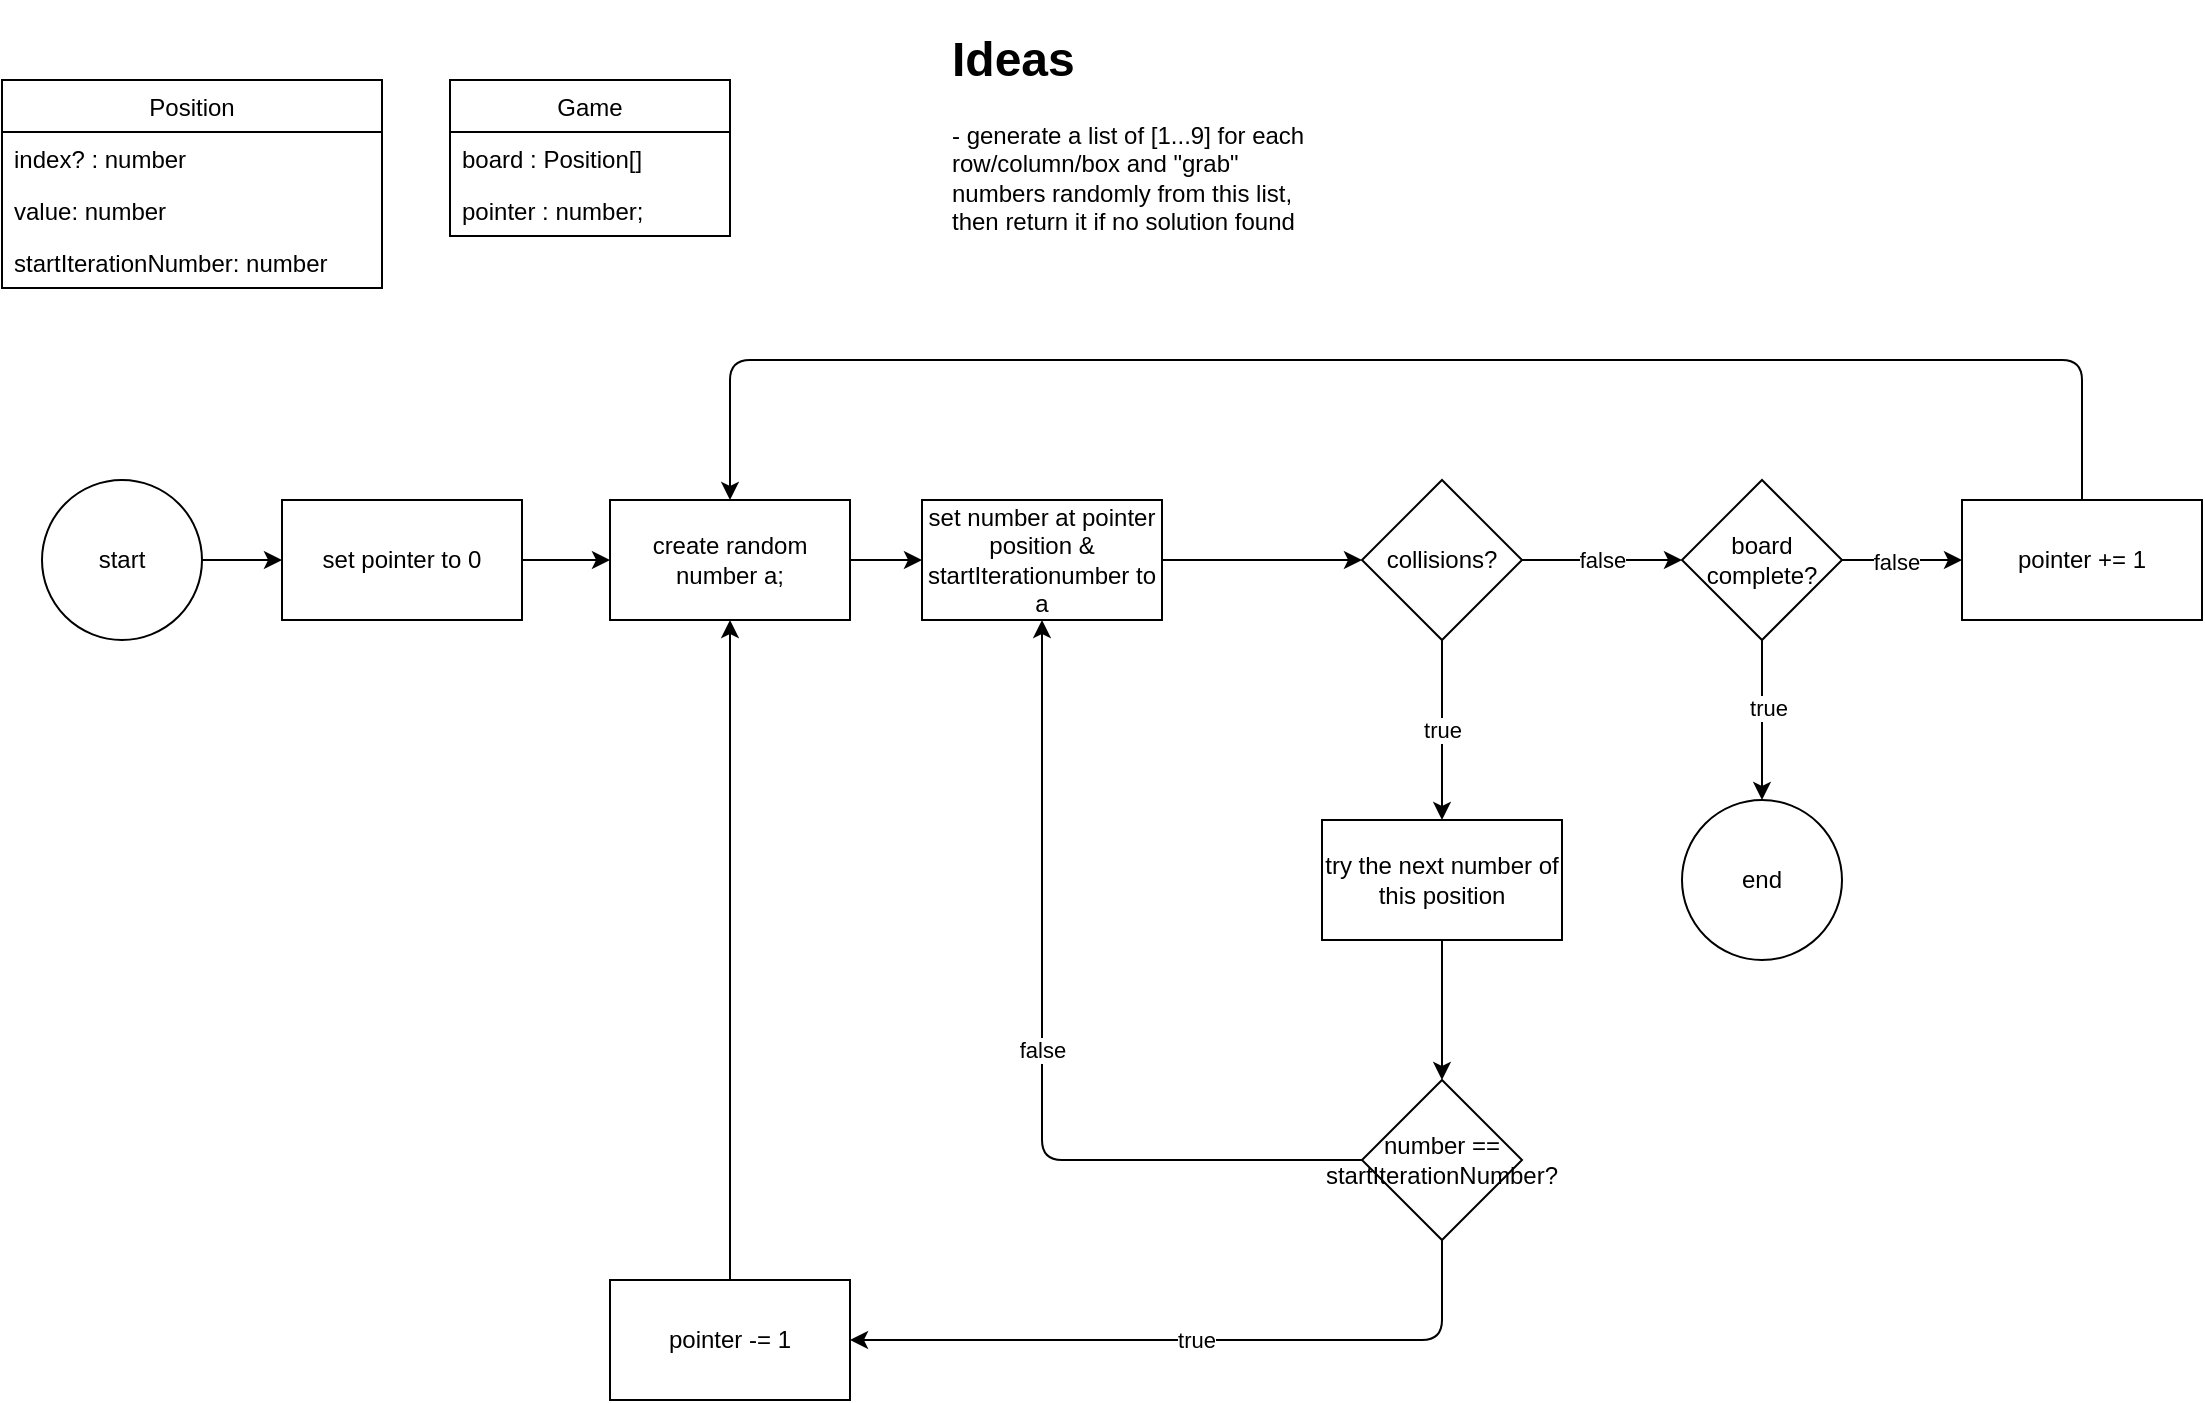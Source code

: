 <mxfile>
    <diagram name="Page-1" id="dW0m7xuhSYDaHJGgGez-">
        <mxGraphModel dx="1146" dy="647" grid="1" gridSize="10" guides="1" tooltips="1" connect="1" arrows="1" fold="1" page="1" pageScale="1" pageWidth="827" pageHeight="1169" math="0" shadow="0">
            <root>
                <mxCell id="0"/>
                <mxCell id="1" parent="0"/>
                <mxCell id="11" value="" style="edgeStyle=none;html=1;" parent="1" source="3" target="10" edge="1">
                    <mxGeometry relative="1" as="geometry"/>
                </mxCell>
                <mxCell id="3" value="start" style="ellipse;whiteSpace=wrap;html=1;aspect=fixed;" parent="1" vertex="1">
                    <mxGeometry x="70" y="260" width="80" height="80" as="geometry"/>
                </mxCell>
                <mxCell id="4" value="Position" style="swimlane;fontStyle=0;childLayout=stackLayout;horizontal=1;startSize=26;fillColor=none;horizontalStack=0;resizeParent=1;resizeParentMax=0;resizeLast=0;collapsible=1;marginBottom=0;" parent="1" vertex="1">
                    <mxGeometry x="50" y="60" width="190" height="104" as="geometry"/>
                </mxCell>
                <mxCell id="5" value="index? : number" style="text;strokeColor=none;fillColor=none;align=left;verticalAlign=top;spacingLeft=4;spacingRight=4;overflow=hidden;rotatable=0;points=[[0,0.5],[1,0.5]];portConstraint=eastwest;" parent="4" vertex="1">
                    <mxGeometry y="26" width="190" height="26" as="geometry"/>
                </mxCell>
                <mxCell id="6" value="value: number" style="text;strokeColor=none;fillColor=none;align=left;verticalAlign=top;spacingLeft=4;spacingRight=4;overflow=hidden;rotatable=0;points=[[0,0.5],[1,0.5]];portConstraint=eastwest;" parent="4" vertex="1">
                    <mxGeometry y="52" width="190" height="26" as="geometry"/>
                </mxCell>
                <mxCell id="7" value="startIterationNumber: number" style="text;strokeColor=none;fillColor=none;align=left;verticalAlign=top;spacingLeft=4;spacingRight=4;overflow=hidden;rotatable=0;points=[[0,0.5],[1,0.5]];portConstraint=eastwest;" parent="4" vertex="1">
                    <mxGeometry y="78" width="190" height="26" as="geometry"/>
                </mxCell>
                <mxCell id="17" value="" style="edgeStyle=none;html=1;" parent="1" source="10" target="16" edge="1">
                    <mxGeometry relative="1" as="geometry"/>
                </mxCell>
                <mxCell id="10" value="set pointer to 0" style="whiteSpace=wrap;html=1;" parent="1" vertex="1">
                    <mxGeometry x="190" y="270" width="120" height="60" as="geometry"/>
                </mxCell>
                <mxCell id="12" value="Game" style="swimlane;fontStyle=0;childLayout=stackLayout;horizontal=1;startSize=26;fillColor=none;horizontalStack=0;resizeParent=1;resizeParentMax=0;resizeLast=0;collapsible=1;marginBottom=0;" parent="1" vertex="1">
                    <mxGeometry x="274" y="60" width="140" height="78" as="geometry"/>
                </mxCell>
                <mxCell id="13" value="board : Position[]" style="text;strokeColor=none;fillColor=none;align=left;verticalAlign=top;spacingLeft=4;spacingRight=4;overflow=hidden;rotatable=0;points=[[0,0.5],[1,0.5]];portConstraint=eastwest;" parent="12" vertex="1">
                    <mxGeometry y="26" width="140" height="26" as="geometry"/>
                </mxCell>
                <mxCell id="14" value="pointer : number;" style="text;strokeColor=none;fillColor=none;align=left;verticalAlign=top;spacingLeft=4;spacingRight=4;overflow=hidden;rotatable=0;points=[[0,0.5],[1,0.5]];portConstraint=eastwest;" parent="12" vertex="1">
                    <mxGeometry y="52" width="140" height="26" as="geometry"/>
                </mxCell>
                <mxCell id="19" value="" style="edgeStyle=none;html=1;" parent="1" source="16" target="18" edge="1">
                    <mxGeometry relative="1" as="geometry"/>
                </mxCell>
                <mxCell id="16" value="create random number a;" style="whiteSpace=wrap;html=1;" parent="1" vertex="1">
                    <mxGeometry x="354" y="270" width="120" height="60" as="geometry"/>
                </mxCell>
                <mxCell id="26" value="" style="edgeStyle=none;html=1;" parent="1" source="18" target="25" edge="1">
                    <mxGeometry relative="1" as="geometry"/>
                </mxCell>
                <mxCell id="18" value="set number at pointer position &amp;amp; startIterationumber to a" style="whiteSpace=wrap;html=1;" parent="1" vertex="1">
                    <mxGeometry x="510" y="270" width="120" height="60" as="geometry"/>
                </mxCell>
                <mxCell id="30" value="true" style="edgeStyle=none;html=1;entryX=0.5;entryY=0;entryDx=0;entryDy=0;" parent="1" source="25" target="33" edge="1">
                    <mxGeometry relative="1" as="geometry">
                        <mxPoint x="770" y="410" as="targetPoint"/>
                    </mxGeometry>
                </mxCell>
                <mxCell id="49" value="false" style="edgeStyle=none;html=1;" parent="1" source="25" target="48" edge="1">
                    <mxGeometry relative="1" as="geometry"/>
                </mxCell>
                <mxCell id="25" value="collisions?" style="rhombus;whiteSpace=wrap;html=1;" parent="1" vertex="1">
                    <mxGeometry x="730" y="260" width="80" height="80" as="geometry"/>
                </mxCell>
                <mxCell id="31" style="edgeStyle=none;html=1;entryX=0.5;entryY=0;entryDx=0;entryDy=0;" parent="1" source="27" target="16" edge="1">
                    <mxGeometry relative="1" as="geometry">
                        <Array as="points">
                            <mxPoint x="1090" y="200"/>
                            <mxPoint x="930" y="200"/>
                            <mxPoint x="414" y="200"/>
                        </Array>
                    </mxGeometry>
                </mxCell>
                <mxCell id="27" value="pointer += 1" style="whiteSpace=wrap;html=1;" parent="1" vertex="1">
                    <mxGeometry x="1030" y="270" width="120" height="60" as="geometry"/>
                </mxCell>
                <mxCell id="35" value="" style="edgeStyle=none;html=1;" parent="1" source="33" target="34" edge="1">
                    <mxGeometry relative="1" as="geometry"/>
                </mxCell>
                <mxCell id="33" value="try the next number of this position" style="whiteSpace=wrap;html=1;" parent="1" vertex="1">
                    <mxGeometry x="710" y="430" width="120" height="60" as="geometry"/>
                </mxCell>
                <mxCell id="37" value="true" style="edgeStyle=none;html=1;" parent="1" source="34" target="36" edge="1">
                    <mxGeometry relative="1" as="geometry">
                        <Array as="points">
                            <mxPoint x="770" y="690"/>
                        </Array>
                    </mxGeometry>
                </mxCell>
                <mxCell id="51" value="false" style="edgeStyle=none;html=1;" parent="1" source="34" target="18" edge="1">
                    <mxGeometry relative="1" as="geometry">
                        <mxPoint x="770" y="730" as="targetPoint"/>
                        <Array as="points">
                            <mxPoint x="570" y="600"/>
                        </Array>
                    </mxGeometry>
                </mxCell>
                <mxCell id="34" value="number == startIterationNumber?" style="rhombus;whiteSpace=wrap;html=1;" parent="1" vertex="1">
                    <mxGeometry x="730" y="560" width="80" height="80" as="geometry"/>
                </mxCell>
                <mxCell id="38" style="edgeStyle=none;html=1;entryX=0.5;entryY=1;entryDx=0;entryDy=0;" parent="1" source="36" target="16" edge="1">
                    <mxGeometry relative="1" as="geometry">
                        <Array as="points">
                            <mxPoint x="414" y="600"/>
                        </Array>
                    </mxGeometry>
                </mxCell>
                <mxCell id="36" value="pointer -= 1" style="whiteSpace=wrap;html=1;" parent="1" vertex="1">
                    <mxGeometry x="354" y="660" width="120" height="60" as="geometry"/>
                </mxCell>
                <mxCell id="43" style="edgeStyle=none;html=1;entryX=0;entryY=0.5;entryDx=0;entryDy=0;exitX=1;exitY=0.5;exitDx=0;exitDy=0;" parent="1" source="48" target="27" edge="1">
                    <mxGeometry relative="1" as="geometry">
                        <mxPoint x="1100" y="300" as="sourcePoint"/>
                    </mxGeometry>
                </mxCell>
                <mxCell id="44" value="false" style="edgeLabel;html=1;align=center;verticalAlign=middle;resizable=0;points=[];" parent="43" vertex="1" connectable="0">
                    <mxGeometry x="-0.1" y="-1" relative="1" as="geometry">
                        <mxPoint as="offset"/>
                    </mxGeometry>
                </mxCell>
                <mxCell id="46" value="" style="edgeStyle=none;html=1;exitX=0.5;exitY=1;exitDx=0;exitDy=0;" parent="1" source="48" target="45" edge="1">
                    <mxGeometry relative="1" as="geometry">
                        <mxPoint x="940" y="360" as="sourcePoint"/>
                    </mxGeometry>
                </mxCell>
                <mxCell id="47" value="true" style="edgeLabel;html=1;align=center;verticalAlign=middle;resizable=0;points=[];" parent="46" vertex="1" connectable="0">
                    <mxGeometry x="-0.15" y="3" relative="1" as="geometry">
                        <mxPoint as="offset"/>
                    </mxGeometry>
                </mxCell>
                <mxCell id="45" value="end" style="ellipse;whiteSpace=wrap;html=1;" parent="1" vertex="1">
                    <mxGeometry x="890" y="420" width="80" height="80" as="geometry"/>
                </mxCell>
                <mxCell id="48" value="board complete?" style="rhombus;whiteSpace=wrap;html=1;" parent="1" vertex="1">
                    <mxGeometry x="890" y="260" width="80" height="80" as="geometry"/>
                </mxCell>
                <mxCell id="52" value="&lt;h1&gt;Ideas&lt;/h1&gt;&lt;div&gt;- generate a list of [1...9] for each row/column/box and &quot;grab&quot; numbers randomly from this list, then return it if no solution found&lt;/div&gt;" style="text;html=1;strokeColor=none;fillColor=none;spacing=5;spacingTop=-20;whiteSpace=wrap;overflow=hidden;rounded=0;" vertex="1" parent="1">
                    <mxGeometry x="520" y="30" width="190" height="120" as="geometry"/>
                </mxCell>
            </root>
        </mxGraphModel>
    </diagram>
</mxfile>
